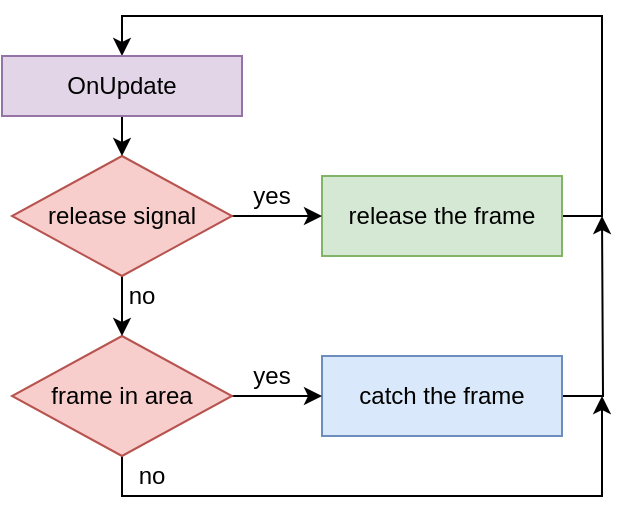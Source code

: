<mxfile version="14.5.1" type="device"><diagram id="C5RBs43oDa-KdzZeNtuy" name="Page-1"><mxGraphModel dx="1350" dy="816" grid="1" gridSize="10" guides="1" tooltips="1" connect="1" arrows="1" fold="1" page="1" pageScale="1" pageWidth="827" pageHeight="1169" math="0" shadow="0"><root><mxCell id="WIyWlLk6GJQsqaUBKTNV-0"/><mxCell id="WIyWlLk6GJQsqaUBKTNV-1" parent="WIyWlLk6GJQsqaUBKTNV-0"/><mxCell id="2qwhMYdEoPkYMqbUCFvB-35" style="edgeStyle=orthogonalEdgeStyle;rounded=0;orthogonalLoop=1;jettySize=auto;html=1;exitX=1;exitY=0.5;exitDx=0;exitDy=0;" parent="WIyWlLk6GJQsqaUBKTNV-1" source="2qwhMYdEoPkYMqbUCFvB-3" edge="1"><mxGeometry relative="1" as="geometry"><mxPoint x="420" y="170" as="targetPoint"/></mxGeometry></mxCell><mxCell id="2qwhMYdEoPkYMqbUCFvB-3" value="catch the frame" style="rounded=0;whiteSpace=wrap;html=1;fillColor=#dae8fc;strokeColor=#6c8ebf;" parent="WIyWlLk6GJQsqaUBKTNV-1" vertex="1"><mxGeometry x="280" y="240" width="120" height="40" as="geometry"/></mxCell><mxCell id="2qwhMYdEoPkYMqbUCFvB-40" style="edgeStyle=orthogonalEdgeStyle;rounded=0;orthogonalLoop=1;jettySize=auto;html=1;exitX=1;exitY=0.5;exitDx=0;exitDy=0;entryX=0.5;entryY=0;entryDx=0;entryDy=0;" parent="WIyWlLk6GJQsqaUBKTNV-1" source="2qwhMYdEoPkYMqbUCFvB-5" target="2qwhMYdEoPkYMqbUCFvB-38" edge="1"><mxGeometry relative="1" as="geometry"/></mxCell><mxCell id="2qwhMYdEoPkYMqbUCFvB-5" value="release the frame" style="rounded=0;whiteSpace=wrap;html=1;fillColor=#d5e8d4;strokeColor=#82b366;" parent="WIyWlLk6GJQsqaUBKTNV-1" vertex="1"><mxGeometry x="280" y="150" width="120" height="40" as="geometry"/></mxCell><mxCell id="2qwhMYdEoPkYMqbUCFvB-34" style="edgeStyle=orthogonalEdgeStyle;rounded=0;orthogonalLoop=1;jettySize=auto;html=1;exitX=1;exitY=0.5;exitDx=0;exitDy=0;entryX=0;entryY=0.5;entryDx=0;entryDy=0;" parent="WIyWlLk6GJQsqaUBKTNV-1" source="2qwhMYdEoPkYMqbUCFvB-6" target="2qwhMYdEoPkYMqbUCFvB-3" edge="1"><mxGeometry relative="1" as="geometry"/></mxCell><mxCell id="2qwhMYdEoPkYMqbUCFvB-36" style="edgeStyle=orthogonalEdgeStyle;rounded=0;orthogonalLoop=1;jettySize=auto;html=1;exitX=0.5;exitY=1;exitDx=0;exitDy=0;" parent="WIyWlLk6GJQsqaUBKTNV-1" source="2qwhMYdEoPkYMqbUCFvB-6" edge="1"><mxGeometry relative="1" as="geometry"><mxPoint x="420" y="260" as="targetPoint"/><Array as="points"><mxPoint x="180" y="310"/><mxPoint x="420" y="310"/></Array></mxGeometry></mxCell><mxCell id="2qwhMYdEoPkYMqbUCFvB-6" value="frame in area" style="rhombus;whiteSpace=wrap;html=1;fillColor=#f8cecc;strokeColor=#b85450;" parent="WIyWlLk6GJQsqaUBKTNV-1" vertex="1"><mxGeometry x="125" y="230" width="110" height="60" as="geometry"/></mxCell><mxCell id="2qwhMYdEoPkYMqbUCFvB-18" style="edgeStyle=orthogonalEdgeStyle;rounded=0;orthogonalLoop=1;jettySize=auto;html=1;exitX=0.5;exitY=1;exitDx=0;exitDy=0;entryX=0.5;entryY=0;entryDx=0;entryDy=0;" parent="WIyWlLk6GJQsqaUBKTNV-1" source="2qwhMYdEoPkYMqbUCFvB-9" target="2qwhMYdEoPkYMqbUCFvB-6" edge="1"><mxGeometry relative="1" as="geometry"/></mxCell><mxCell id="2qwhMYdEoPkYMqbUCFvB-33" style="edgeStyle=orthogonalEdgeStyle;rounded=0;orthogonalLoop=1;jettySize=auto;html=1;exitX=1;exitY=0.5;exitDx=0;exitDy=0;" parent="WIyWlLk6GJQsqaUBKTNV-1" source="2qwhMYdEoPkYMqbUCFvB-9" target="2qwhMYdEoPkYMqbUCFvB-5" edge="1"><mxGeometry relative="1" as="geometry"/></mxCell><mxCell id="2qwhMYdEoPkYMqbUCFvB-9" value="release signal" style="rhombus;whiteSpace=wrap;html=1;fillColor=#f8cecc;strokeColor=#b85450;" parent="WIyWlLk6GJQsqaUBKTNV-1" vertex="1"><mxGeometry x="125" y="140" width="110" height="60" as="geometry"/></mxCell><mxCell id="2qwhMYdEoPkYMqbUCFvB-17" value="yes" style="text;html=1;strokeColor=none;fillColor=none;align=center;verticalAlign=middle;whiteSpace=wrap;rounded=0;" parent="WIyWlLk6GJQsqaUBKTNV-1" vertex="1"><mxGeometry x="235" y="150" width="40" height="20" as="geometry"/></mxCell><mxCell id="2qwhMYdEoPkYMqbUCFvB-19" value="no" style="text;html=1;strokeColor=none;fillColor=none;align=center;verticalAlign=middle;whiteSpace=wrap;rounded=0;" parent="WIyWlLk6GJQsqaUBKTNV-1" vertex="1"><mxGeometry x="170" y="200" width="40" height="20" as="geometry"/></mxCell><mxCell id="2qwhMYdEoPkYMqbUCFvB-31" value="yes" style="text;html=1;strokeColor=none;fillColor=none;align=center;verticalAlign=middle;whiteSpace=wrap;rounded=0;" parent="WIyWlLk6GJQsqaUBKTNV-1" vertex="1"><mxGeometry x="235" y="240" width="40" height="20" as="geometry"/></mxCell><mxCell id="2qwhMYdEoPkYMqbUCFvB-37" value="no" style="text;html=1;strokeColor=none;fillColor=none;align=center;verticalAlign=middle;whiteSpace=wrap;rounded=0;" parent="WIyWlLk6GJQsqaUBKTNV-1" vertex="1"><mxGeometry x="180" y="290" width="30" height="20" as="geometry"/></mxCell><mxCell id="2qwhMYdEoPkYMqbUCFvB-39" style="edgeStyle=orthogonalEdgeStyle;rounded=0;orthogonalLoop=1;jettySize=auto;html=1;exitX=0.5;exitY=1;exitDx=0;exitDy=0;entryX=0.5;entryY=0;entryDx=0;entryDy=0;" parent="WIyWlLk6GJQsqaUBKTNV-1" source="2qwhMYdEoPkYMqbUCFvB-38" target="2qwhMYdEoPkYMqbUCFvB-9" edge="1"><mxGeometry relative="1" as="geometry"/></mxCell><mxCell id="2qwhMYdEoPkYMqbUCFvB-38" value="OnUpdate" style="rounded=0;whiteSpace=wrap;html=1;fillColor=#e1d5e7;strokeColor=#9673a6;" parent="WIyWlLk6GJQsqaUBKTNV-1" vertex="1"><mxGeometry x="120" y="90" width="120" height="30" as="geometry"/></mxCell></root></mxGraphModel></diagram></mxfile>